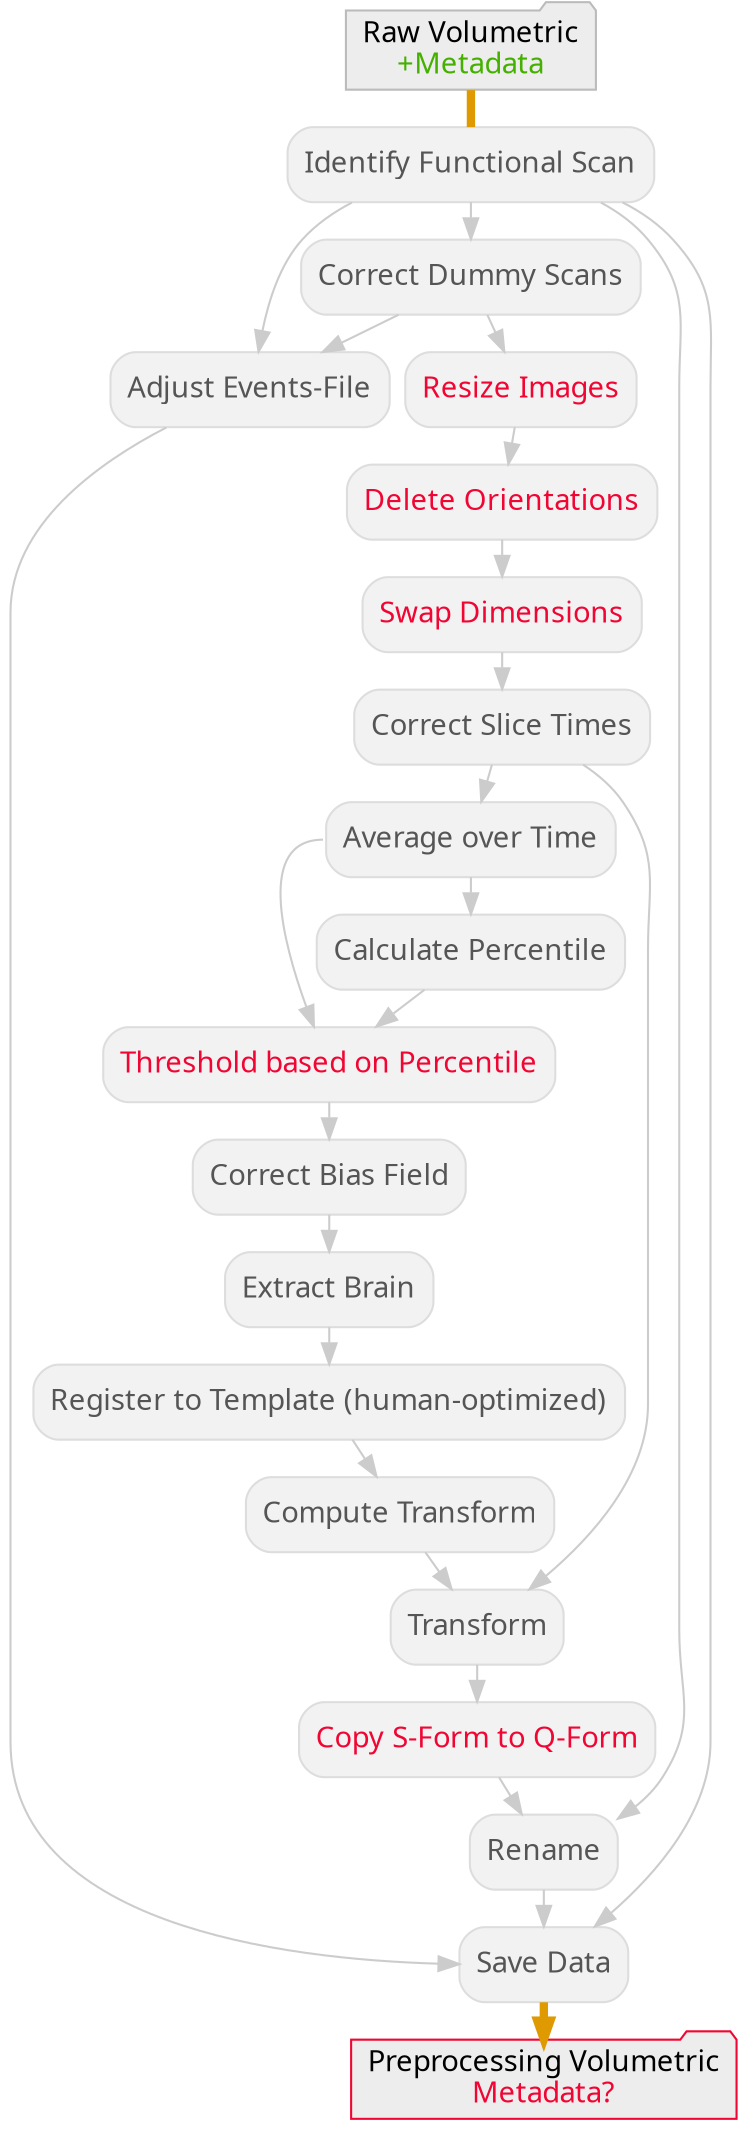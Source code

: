 digraph legacy_work{
  graph [pad="0.07", nodesep="0.1", ranksep="0.25"];
  node [fontname = "sans", style="filled,rounded", shape="box"];
  edge [fontname = "sans", color=gray80];
  legacy_work_get_f_scan[label="Identify Functional Scan", color="#DDDDDD", fillcolor=grey95, fontcolor="#555555"];
  legacy_work_dummy_scans[label="Correct Dummy Scans", color="#DDDDDD", fillcolor=grey95, fontcolor="#555555"];
  legacy_work_f_resize[label="Resize Images", color="#DDDDDD", fillcolor=grey95, fontcolor="#F00533"];
  legacy_work_f_deleteorient[label="Delete Orientations", color="#DDDDDD", fillcolor=grey95, fontcolor="#F00533"];
  legacy_work_f_swapdim[label="Swap Dimensions", color="#DDDDDD", fillcolor=grey95, fontcolor="#F00533"];
  legacy_work_slicetimer[label="Correct Slice Times", color="#DDDDDD", fillcolor=grey95, fontcolor="#555555"];
  legacy_work_temporal_mean[label="Average over Time", color="#DDDDDD", fillcolor=grey95, fontcolor="#555555"];
  legacy_work_f_percentile[label="Calculate Percentile", color="#DDDDDD", fillcolor=grey95, fontcolor="#555555"];
  legacy_work_f_threshold[label="Threshold based on Percentile", color="#DDDDDD", fillcolor=grey95, fontcolor="#F00533"];
  legacy_work_f_fast[label="Correct Bias Field", color="#DDDDDD", fillcolor=grey95, fontcolor="#555555"];
  legacy_work_f_BET[label="Extract Brain", color="#DDDDDD", fillcolor=grey95, fontcolor="#555555"];
  legacy_work_ants_introduction[label="Register to Template (human-optimized)", color="#DDDDDD", fillcolor=grey95, fontcolor="#555555"];
  legacy_work_warp_merge[label="Compute Transform", color="#DDDDDD", fillcolor=grey95, fontcolor="#555555"];
  legacy_work_f_warp[label="Transform", color="#DDDDDD", fillcolor=grey95, fontcolor="#555555"];
  legacy_work_f_copysform2qform[label="Copy S-Form to Q-Form", color="#DDDDDD", fillcolor=grey95, fontcolor="#F00533"];
  legacy_work_f_rename[label="Rename", color="#DDDDDD", fillcolor=grey95, fontcolor="#555555"];
  legacy_work_events_file[label="Adjust Events-File", color="#DDDDDD", fillcolor=grey95, fontcolor="#555555"];
  legacy_work_datasink[label="Save Data", color="#DDDDDD", fillcolor=grey95, fontcolor="#555555"];
  d[
      label=<Raw Volumetric<BR/><FONT COLOR="#45B000">+Metadata</FONT>>,
      shape=folder, color="#BBBBBB", fillcolor=grey93,
      ];
  e[
      label=<Preprocessing Volumetric<BR/><FONT COLOR="#F00533">Metadata?</FONT>>,
      shape=folder, color="#F00533", fillcolor=grey93,
      ];
  d -> legacy_work_get_f_scan [arrowhead=none, arrowsize=0.9, penwidth=4, color="#DE9A00"];
  legacy_work_get_f_scan -> legacy_work_dummy_scans;
  legacy_work_get_f_scan -> legacy_work_f_rename;
  legacy_work_get_f_scan -> legacy_work_datasink;
  legacy_work_get_f_scan -> legacy_work_events_file [style="invis"];
  legacy_work_get_f_scan -> legacy_work_events_file;
  legacy_work_dummy_scans -> legacy_work_events_file;
  legacy_work_dummy_scans -> legacy_work_f_resize;
  legacy_work_f_resize -> legacy_work_f_deleteorient;
  legacy_work_f_deleteorient -> legacy_work_f_swapdim;
  legacy_work_f_swapdim -> legacy_work_slicetimer;
  legacy_work_slicetimer -> legacy_work_temporal_mean;
  legacy_work_slicetimer -> legacy_work_f_warp;
  legacy_work_temporal_mean -> legacy_work_f_percentile;
  legacy_work_temporal_mean:w -> legacy_work_f_threshold;
  legacy_work_f_percentile -> legacy_work_f_threshold;
  legacy_work_f_threshold -> legacy_work_f_fast;
  legacy_work_f_fast -> legacy_work_f_BET;
  legacy_work_f_BET -> legacy_work_ants_introduction;
  legacy_work_ants_introduction -> legacy_work_warp_merge;
  legacy_work_warp_merge -> legacy_work_f_warp;
  legacy_work_f_warp -> legacy_work_f_copysform2qform;
  legacy_work_f_copysform2qform -> legacy_work_f_rename;
  legacy_work_f_rename -> legacy_work_datasink;
  legacy_work_events_file -> legacy_work_datasink;
  legacy_work_datasink -> e [arrowsize=0.9, penwidth=4, color="#DE9A00"];
}
